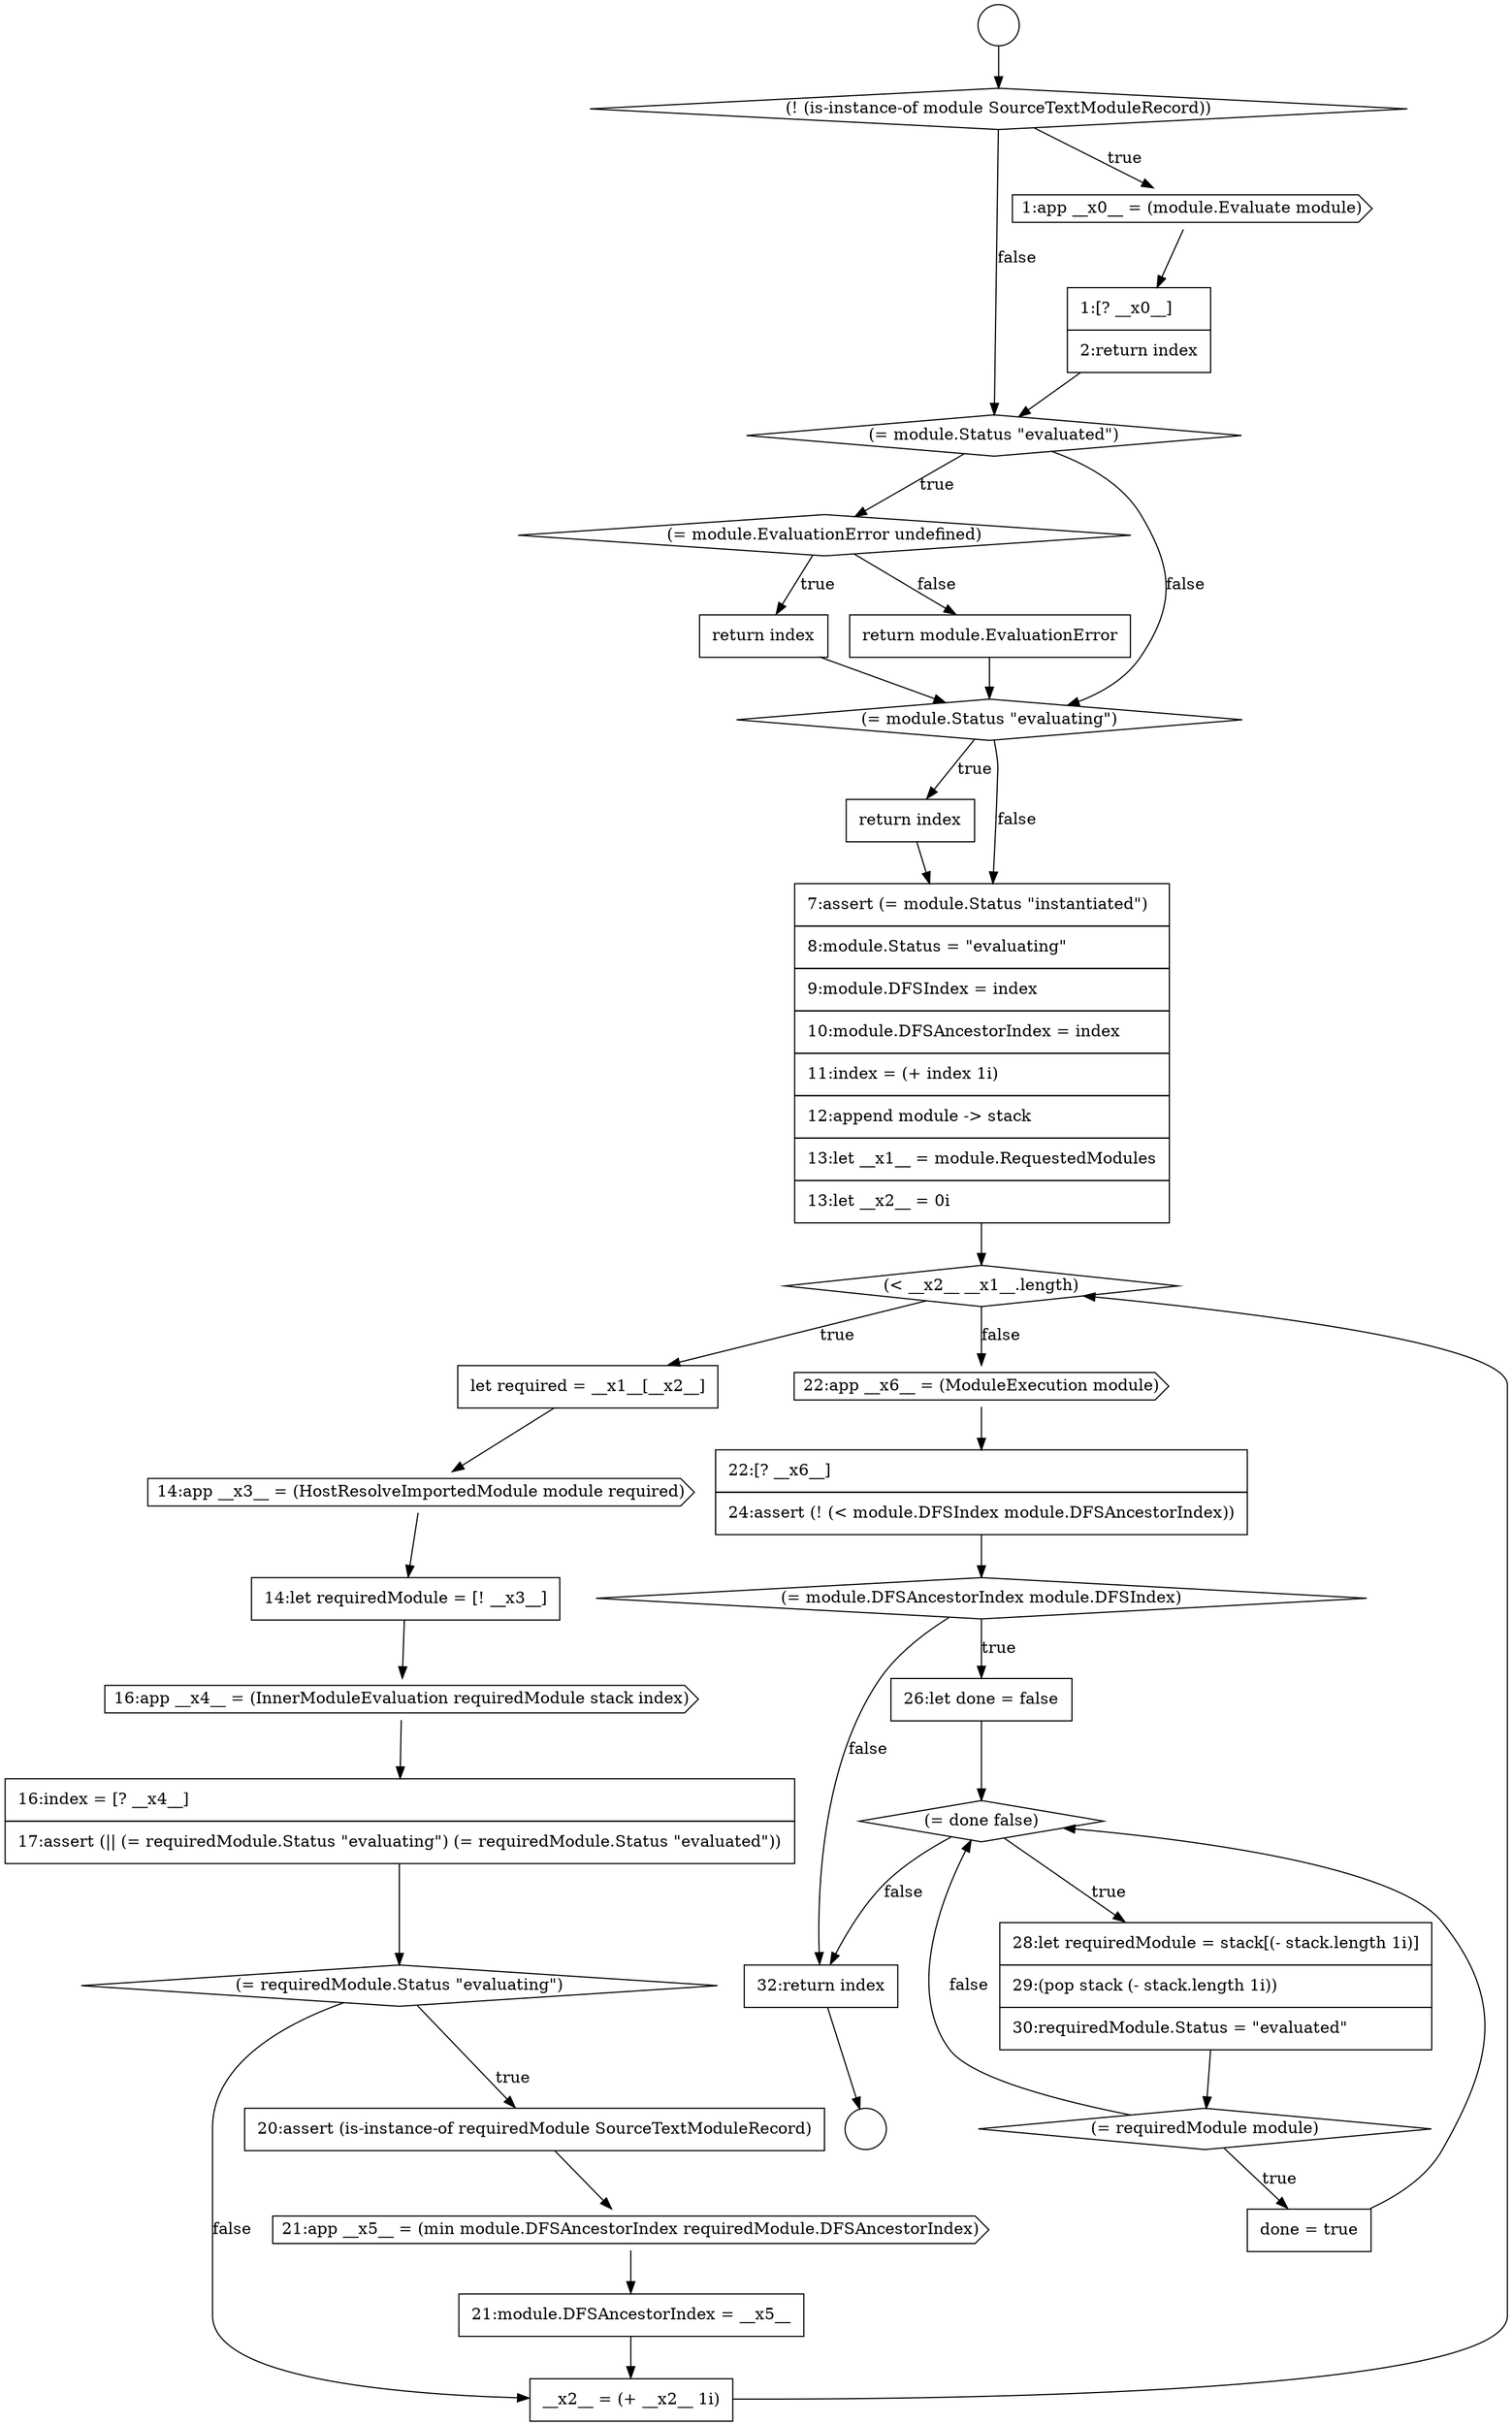 digraph {
  node0 [shape=circle label=" " color="black" fillcolor="white" style=filled]
  node5 [shape=diamond, label=<<font color="black">(= module.Status &quot;evaluated&quot;)</font>> color="black" fillcolor="white" style=filled]
  node10 [shape=none, margin=0, label=<<font color="black">
    <table border="0" cellborder="1" cellspacing="0" cellpadding="10">
      <tr><td align="left">return index</td></tr>
    </table>
  </font>> color="black" fillcolor="white" style=filled]
  node14 [shape=cds, label=<<font color="black">14:app __x3__ = (HostResolveImportedModule module required)</font>> color="black" fillcolor="white" style=filled]
  node1 [shape=circle label=" " color="black" fillcolor="white" style=filled]
  node6 [shape=diamond, label=<<font color="black">(= module.EvaluationError undefined)</font>> color="black" fillcolor="white" style=filled]
  node9 [shape=diamond, label=<<font color="black">(= module.Status &quot;evaluating&quot;)</font>> color="black" fillcolor="white" style=filled]
  node13 [shape=none, margin=0, label=<<font color="black">
    <table border="0" cellborder="1" cellspacing="0" cellpadding="10">
      <tr><td align="left">let required = __x1__[__x2__]</td></tr>
    </table>
  </font>> color="black" fillcolor="white" style=filled]
  node2 [shape=diamond, label=<<font color="black">(! (is-instance-of module SourceTextModuleRecord))</font>> color="black" fillcolor="white" style=filled]
  node17 [shape=none, margin=0, label=<<font color="black">
    <table border="0" cellborder="1" cellspacing="0" cellpadding="10">
      <tr><td align="left">16:index = [? __x4__]</td></tr>
      <tr><td align="left">17:assert (|| (= requiredModule.Status &quot;evaluating&quot;) (= requiredModule.Status &quot;evaluated&quot;))</td></tr>
    </table>
  </font>> color="black" fillcolor="white" style=filled]
  node12 [shape=diamond, label=<<font color="black">(&lt; __x2__ __x1__.length)</font>> color="black" fillcolor="white" style=filled]
  node7 [shape=none, margin=0, label=<<font color="black">
    <table border="0" cellborder="1" cellspacing="0" cellpadding="10">
      <tr><td align="left">return index</td></tr>
    </table>
  </font>> color="black" fillcolor="white" style=filled]
  node3 [shape=cds, label=<<font color="black">1:app __x0__ = (module.Evaluate module)</font>> color="black" fillcolor="white" style=filled]
  node18 [shape=diamond, label=<<font color="black">(= requiredModule.Status &quot;evaluating&quot;)</font>> color="black" fillcolor="white" style=filled]
  node11 [shape=none, margin=0, label=<<font color="black">
    <table border="0" cellborder="1" cellspacing="0" cellpadding="10">
      <tr><td align="left">7:assert (= module.Status &quot;instantiated&quot;)</td></tr>
      <tr><td align="left">8:module.Status = &quot;evaluating&quot;</td></tr>
      <tr><td align="left">9:module.DFSIndex = index</td></tr>
      <tr><td align="left">10:module.DFSAncestorIndex = index</td></tr>
      <tr><td align="left">11:index = (+ index 1i)</td></tr>
      <tr><td align="left">12:append module -&gt; stack</td></tr>
      <tr><td align="left">13:let __x1__ = module.RequestedModules</td></tr>
      <tr><td align="left">13:let __x2__ = 0i</td></tr>
    </table>
  </font>> color="black" fillcolor="white" style=filled]
  node8 [shape=none, margin=0, label=<<font color="black">
    <table border="0" cellborder="1" cellspacing="0" cellpadding="10">
      <tr><td align="left">return module.EvaluationError</td></tr>
    </table>
  </font>> color="black" fillcolor="white" style=filled]
  node4 [shape=none, margin=0, label=<<font color="black">
    <table border="0" cellborder="1" cellspacing="0" cellpadding="10">
      <tr><td align="left">1:[? __x0__]</td></tr>
      <tr><td align="left">2:return index</td></tr>
    </table>
  </font>> color="black" fillcolor="white" style=filled]
  node15 [shape=none, margin=0, label=<<font color="black">
    <table border="0" cellborder="1" cellspacing="0" cellpadding="10">
      <tr><td align="left">14:let requiredModule = [! __x3__]</td></tr>
    </table>
  </font>> color="black" fillcolor="white" style=filled]
  node24 [shape=none, margin=0, label=<<font color="black">
    <table border="0" cellborder="1" cellspacing="0" cellpadding="10">
      <tr><td align="left">22:[? __x6__]</td></tr>
      <tr><td align="left">24:assert (! (&lt; module.DFSIndex module.DFSAncestorIndex))</td></tr>
    </table>
  </font>> color="black" fillcolor="white" style=filled]
  node25 [shape=diamond, label=<<font color="black">(= module.DFSAncestorIndex module.DFSIndex)</font>> color="black" fillcolor="white" style=filled]
  node20 [shape=cds, label=<<font color="black">21:app __x5__ = (min module.DFSAncestorIndex requiredModule.DFSAncestorIndex)</font>> color="black" fillcolor="white" style=filled]
  node29 [shape=diamond, label=<<font color="black">(= requiredModule module)</font>> color="black" fillcolor="white" style=filled]
  node28 [shape=none, margin=0, label=<<font color="black">
    <table border="0" cellborder="1" cellspacing="0" cellpadding="10">
      <tr><td align="left">28:let requiredModule = stack[(- stack.length 1i)]</td></tr>
      <tr><td align="left">29:(pop stack (- stack.length 1i))</td></tr>
      <tr><td align="left">30:requiredModule.Status = &quot;evaluated&quot;</td></tr>
    </table>
  </font>> color="black" fillcolor="white" style=filled]
  node21 [shape=none, margin=0, label=<<font color="black">
    <table border="0" cellborder="1" cellspacing="0" cellpadding="10">
      <tr><td align="left">21:module.DFSAncestorIndex = __x5__</td></tr>
    </table>
  </font>> color="black" fillcolor="white" style=filled]
  node22 [shape=none, margin=0, label=<<font color="black">
    <table border="0" cellborder="1" cellspacing="0" cellpadding="10">
      <tr><td align="left">__x2__ = (+ __x2__ 1i)</td></tr>
    </table>
  </font>> color="black" fillcolor="white" style=filled]
  node27 [shape=diamond, label=<<font color="black">(= done false)</font>> color="black" fillcolor="white" style=filled]
  node16 [shape=cds, label=<<font color="black">16:app __x4__ = (InnerModuleEvaluation requiredModule stack index)</font>> color="black" fillcolor="white" style=filled]
  node31 [shape=none, margin=0, label=<<font color="black">
    <table border="0" cellborder="1" cellspacing="0" cellpadding="10">
      <tr><td align="left">32:return index</td></tr>
    </table>
  </font>> color="black" fillcolor="white" style=filled]
  node26 [shape=none, margin=0, label=<<font color="black">
    <table border="0" cellborder="1" cellspacing="0" cellpadding="10">
      <tr><td align="left">26:let done = false</td></tr>
    </table>
  </font>> color="black" fillcolor="white" style=filled]
  node23 [shape=cds, label=<<font color="black">22:app __x6__ = (ModuleExecution module)</font>> color="black" fillcolor="white" style=filled]
  node30 [shape=none, margin=0, label=<<font color="black">
    <table border="0" cellborder="1" cellspacing="0" cellpadding="10">
      <tr><td align="left">done = true</td></tr>
    </table>
  </font>> color="black" fillcolor="white" style=filled]
  node19 [shape=none, margin=0, label=<<font color="black">
    <table border="0" cellborder="1" cellspacing="0" cellpadding="10">
      <tr><td align="left">20:assert (is-instance-of requiredModule SourceTextModuleRecord)</td></tr>
    </table>
  </font>> color="black" fillcolor="white" style=filled]
  node3 -> node4 [ color="black"]
  node28 -> node29 [ color="black"]
  node6 -> node7 [label=<<font color="black">true</font>> color="black"]
  node6 -> node8 [label=<<font color="black">false</font>> color="black"]
  node15 -> node16 [ color="black"]
  node0 -> node2 [ color="black"]
  node26 -> node27 [ color="black"]
  node10 -> node11 [ color="black"]
  node7 -> node9 [ color="black"]
  node29 -> node30 [label=<<font color="black">true</font>> color="black"]
  node29 -> node27 [label=<<font color="black">false</font>> color="black"]
  node16 -> node17 [ color="black"]
  node30 -> node27 [ color="black"]
  node22 -> node12 [ color="black"]
  node17 -> node18 [ color="black"]
  node11 -> node12 [ color="black"]
  node9 -> node10 [label=<<font color="black">true</font>> color="black"]
  node9 -> node11 [label=<<font color="black">false</font>> color="black"]
  node19 -> node20 [ color="black"]
  node13 -> node14 [ color="black"]
  node25 -> node26 [label=<<font color="black">true</font>> color="black"]
  node25 -> node31 [label=<<font color="black">false</font>> color="black"]
  node2 -> node3 [label=<<font color="black">true</font>> color="black"]
  node2 -> node5 [label=<<font color="black">false</font>> color="black"]
  node18 -> node19 [label=<<font color="black">true</font>> color="black"]
  node18 -> node22 [label=<<font color="black">false</font>> color="black"]
  node31 -> node1 [ color="black"]
  node5 -> node6 [label=<<font color="black">true</font>> color="black"]
  node5 -> node9 [label=<<font color="black">false</font>> color="black"]
  node27 -> node28 [label=<<font color="black">true</font>> color="black"]
  node27 -> node31 [label=<<font color="black">false</font>> color="black"]
  node23 -> node24 [ color="black"]
  node14 -> node15 [ color="black"]
  node4 -> node5 [ color="black"]
  node12 -> node13 [label=<<font color="black">true</font>> color="black"]
  node12 -> node23 [label=<<font color="black">false</font>> color="black"]
  node8 -> node9 [ color="black"]
  node21 -> node22 [ color="black"]
  node20 -> node21 [ color="black"]
  node24 -> node25 [ color="black"]
}
